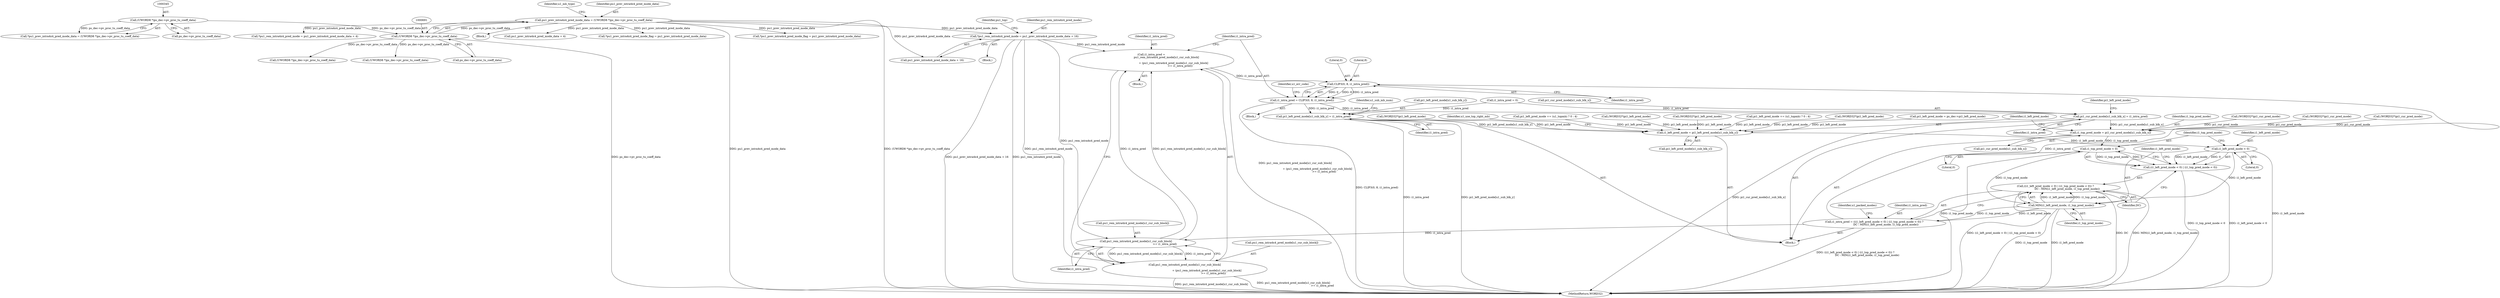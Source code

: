 digraph "0_Android_a583270e1c96d307469c83dc42bd3c5f1b9ef63f@pointer" {
"1001045" [label="(Call,*pu1_rem_intra4x4_pred_mode = pu1_prev_intra4x4_pred_mode_data + 16)"];
"1000688" [label="(Call,pu1_prev_intra4x4_pred_mode_data = (UWORD8 *)ps_dec->pv_proc_tu_coeff_data)"];
"1000690" [label="(Call,(UWORD8 *)ps_dec->pv_proc_tu_coeff_data)"];
"1000344" [label="(Call,(UWORD8 *)ps_dec->pv_proc_tu_coeff_data)"];
"1001568" [label="(Call,i1_intra_pred =\n                                    pu1_rem_intra4x4_pred_mode[u1_cur_sub_block]\n\n                                                     + (pu1_rem_intra4x4_pred_mode[u1_cur_sub_block]\n                                                                     >= i1_intra_pred))"];
"1001581" [label="(Call,CLIP3(0, 8, i1_intra_pred))"];
"1001579" [label="(Call,i1_intra_pred = CLIP3(0, 8, i1_intra_pred))"];
"1001801" [label="(Call,pi1_cur_pred_mode[u1_sub_blk_x] = i1_intra_pred)"];
"1001416" [label="(Call,i1_top_pred_mode = pi1_cur_pred_mode[u1_sub_blk_x])"];
"1001507" [label="(Call,i1_top_pred_mode < 0)"];
"1001503" [label="(Call,(i1_left_pred_mode < 0) | (i1_top_pred_mode < 0))"];
"1001511" [label="(Call,MIN(i1_left_pred_mode, i1_top_pred_mode))"];
"1001500" [label="(Call,i1_intra_pred = ((i1_left_pred_mode < 0) | (i1_top_pred_mode < 0)) ?\n                            DC : MIN(i1_left_pred_mode, i1_top_pred_mode))"];
"1001574" [label="(Call,pu1_rem_intra4x4_pred_mode[u1_cur_sub_block]\n                                                                     >= i1_intra_pred)"];
"1001570" [label="(Call,pu1_rem_intra4x4_pred_mode[u1_cur_sub_block]\n\n                                                     + (pu1_rem_intra4x4_pred_mode[u1_cur_sub_block]\n                                                                     >= i1_intra_pred))"];
"1001502" [label="(Call,((i1_left_pred_mode < 0) | (i1_top_pred_mode < 0)) ?\n                            DC : MIN(i1_left_pred_mode, i1_top_pred_mode))"];
"1001806" [label="(Call,pi1_left_pred_mode[u1_sub_blk_y] = i1_intra_pred)"];
"1001421" [label="(Call,i1_left_pred_mode = pi1_left_pred_mode[u1_sub_blk_y])"];
"1001504" [label="(Call,i1_left_pred_mode < 0)"];
"1001041" [label="(Call,*pu1_prev_intra4x4_pred_mode_flag = pu1_prev_intra4x4_pred_mode_data)"];
"1001512" [label="(Identifier,i1_left_pred_mode)"];
"1001567" [label="(Block,)"];
"1000713" [label="(Call,(UWORD8 *)ps_dec->pv_proc_tu_coeff_data)"];
"1001511" [label="(Call,MIN(i1_left_pred_mode, i1_top_pred_mode))"];
"1001047" [label="(Call,pu1_prev_intra4x4_pred_mode_data + 16)"];
"1003254" [label="(MethodReturn,WORD32)"];
"1001810" [label="(Identifier,i1_intra_pred)"];
"1001045" [label="(Call,*pu1_rem_intra4x4_pred_mode = pu1_prev_intra4x4_pred_mode_data + 16)"];
"1001580" [label="(Identifier,i1_intra_pred)"];
"1001148" [label="(Call,(WORD32*)pi1_left_pred_mode)"];
"1001113" [label="(Call,(WORD32*)pi1_cur_pred_mode)"];
"1001508" [label="(Identifier,i1_top_pred_mode)"];
"1001358" [label="(Call,pi1_left_pred_mode += (u1_topmb) ? 0 : 4)"];
"1000698" [label="(Identifier,u1_mb_type)"];
"1001017" [label="(Block,)"];
"1000738" [label="(Call,(UWORD8 *)ps_dec->pv_proc_tu_coeff_data)"];
"1001849" [label="(Call,*pu1_rem_intra4x4_pred_mode = pu1_prev_intra4x4_pred_mode_data + 4)"];
"1001504" [label="(Call,i1_left_pred_mode < 0)"];
"1001510" [label="(Identifier,DC)"];
"1000689" [label="(Identifier,pu1_prev_intra4x4_pred_mode_data)"];
"1001137" [label="(Call,(WORD32*)pi1_left_pred_mode)"];
"1001416" [label="(Call,i1_top_pred_mode = pi1_cur_pred_mode[u1_sub_blk_x])"];
"1001571" [label="(Call,pu1_rem_intra4x4_pred_mode[u1_cur_sub_block])"];
"1001117" [label="(Call,pi1_left_pred_mode = ps_dec->pi1_left_pred_mode)"];
"1000342" [label="(Call,*pu1_prev_intra4x4_pred_mode_data = (UWORD8 *)ps_dec->pv_proc_tu_coeff_data)"];
"1001514" [label="(Block,)"];
"1001375" [label="(Call,(WORD32*)pi1_left_pred_mode)"];
"1000346" [label="(Call,ps_dec->pv_proc_tu_coeff_data)"];
"1001579" [label="(Call,i1_intra_pred = CLIP3(0, 8, i1_intra_pred))"];
"1001578" [label="(Identifier,i1_intra_pred)"];
"1001802" [label="(Call,pi1_cur_pred_mode[u1_sub_blk_x])"];
"1001054" [label="(Identifier,pu1_top)"];
"1001505" [label="(Identifier,i1_left_pred_mode)"];
"1001507" [label="(Call,i1_top_pred_mode < 0)"];
"1001427" [label="(Identifier,u1_use_top_right_mb)"];
"1001581" [label="(Call,CLIP3(0, 8, i1_intra_pred))"];
"1001421" [label="(Call,i1_left_pred_mode = pi1_left_pred_mode[u1_sub_blk_y])"];
"1001350" [label="(Call,pi1_left_pred_mode += (u1_topmb) ? 0 : 4)"];
"1001582" [label="(Literal,0)"];
"1000687" [label="(Block,)"];
"1001599" [label="(Call,i1_intra_pred = 0)"];
"1001570" [label="(Call,pu1_rem_intra4x4_pred_mode[u1_cur_sub_block]\n\n                                                     + (pu1_rem_intra4x4_pred_mode[u1_cur_sub_block]\n                                                                     >= i1_intra_pred))"];
"1001509" [label="(Literal,0)"];
"1001422" [label="(Identifier,i1_left_pred_mode)"];
"1001574" [label="(Call,pu1_rem_intra4x4_pred_mode[u1_cur_sub_block]\n                                                                     >= i1_intra_pred)"];
"1001093" [label="(Call,(WORD32*)pi1_cur_pred_mode)"];
"1001423" [label="(Call,pi1_left_pred_mode[u1_sub_blk_y])"];
"1001385" [label="(Call,(WORD32*)pi1_left_pred_mode)"];
"1001501" [label="(Identifier,i1_intra_pred)"];
"1001403" [label="(Identifier,u1_sub_mb_num)"];
"1001417" [label="(Identifier,i1_top_pred_mode)"];
"1001851" [label="(Call,pu1_prev_intra4x4_pred_mode_data + 4)"];
"1001418" [label="(Call,pi1_cur_pred_mode[u1_sub_blk_x])"];
"1001517" [label="(Identifier,u1_packed_modes)"];
"1001583" [label="(Literal,8)"];
"1001513" [label="(Identifier,i1_top_pred_mode)"];
"1000690" [label="(Call,(UWORD8 *)ps_dec->pv_proc_tu_coeff_data)"];
"1001502" [label="(Call,((i1_left_pred_mode < 0) | (i1_top_pred_mode < 0)) ?\n                            DC : MIN(i1_left_pred_mode, i1_top_pred_mode))"];
"1001500" [label="(Call,i1_intra_pred = ((i1_left_pred_mode < 0) | (i1_top_pred_mode < 0)) ?\n                            DC : MIN(i1_left_pred_mode, i1_top_pred_mode))"];
"1001807" [label="(Call,pi1_left_pred_mode[u1_sub_blk_y])"];
"1001575" [label="(Call,pu1_rem_intra4x4_pred_mode[u1_cur_sub_block])"];
"1001046" [label="(Identifier,pu1_rem_intra4x4_pred_mode)"];
"1001805" [label="(Identifier,i1_intra_pred)"];
"1000692" [label="(Call,ps_dec->pv_proc_tu_coeff_data)"];
"1001569" [label="(Identifier,i1_intra_pred)"];
"1001588" [label="(Identifier,u1_err_code)"];
"1001801" [label="(Call,pi1_cur_pred_mode[u1_sub_blk_x] = i1_intra_pred)"];
"1001404" [label="(Block,)"];
"1001806" [label="(Call,pi1_left_pred_mode[u1_sub_blk_y] = i1_intra_pred)"];
"1001584" [label="(Identifier,i1_intra_pred)"];
"1001808" [label="(Identifier,pi1_left_pred_mode)"];
"1001845" [label="(Call,*pu1_prev_intra4x4_pred_mode_flag = pu1_prev_intra4x4_pred_mode_data)"];
"1001568" [label="(Call,i1_intra_pred =\n                                    pu1_rem_intra4x4_pred_mode[u1_cur_sub_block]\n\n                                                     + (pu1_rem_intra4x4_pred_mode[u1_cur_sub_block]\n                                                                     >= i1_intra_pred))"];
"1001503" [label="(Call,(i1_left_pred_mode < 0) | (i1_top_pred_mode < 0))"];
"1001103" [label="(Call,(WORD32*)pi1_cur_pred_mode)"];
"1000688" [label="(Call,pu1_prev_intra4x4_pred_mode_data = (UWORD8 *)ps_dec->pv_proc_tu_coeff_data)"];
"1001506" [label="(Literal,0)"];
"1000344" [label="(Call,(UWORD8 *)ps_dec->pv_proc_tu_coeff_data)"];
"1001045" -> "1001017"  [label="AST: "];
"1001045" -> "1001047"  [label="CFG: "];
"1001046" -> "1001045"  [label="AST: "];
"1001047" -> "1001045"  [label="AST: "];
"1001054" -> "1001045"  [label="CFG: "];
"1001045" -> "1003254"  [label="DDG: pu1_prev_intra4x4_pred_mode_data + 16"];
"1001045" -> "1003254"  [label="DDG: pu1_rem_intra4x4_pred_mode"];
"1000688" -> "1001045"  [label="DDG: pu1_prev_intra4x4_pred_mode_data"];
"1001045" -> "1001568"  [label="DDG: pu1_rem_intra4x4_pred_mode"];
"1001045" -> "1001570"  [label="DDG: pu1_rem_intra4x4_pred_mode"];
"1001045" -> "1001574"  [label="DDG: pu1_rem_intra4x4_pred_mode"];
"1000688" -> "1000687"  [label="AST: "];
"1000688" -> "1000690"  [label="CFG: "];
"1000689" -> "1000688"  [label="AST: "];
"1000690" -> "1000688"  [label="AST: "];
"1000698" -> "1000688"  [label="CFG: "];
"1000688" -> "1003254"  [label="DDG: pu1_prev_intra4x4_pred_mode_data"];
"1000688" -> "1003254"  [label="DDG: (UWORD8 *)ps_dec->pv_proc_tu_coeff_data"];
"1000690" -> "1000688"  [label="DDG: ps_dec->pv_proc_tu_coeff_data"];
"1000688" -> "1001041"  [label="DDG: pu1_prev_intra4x4_pred_mode_data"];
"1000688" -> "1001047"  [label="DDG: pu1_prev_intra4x4_pred_mode_data"];
"1000688" -> "1001845"  [label="DDG: pu1_prev_intra4x4_pred_mode_data"];
"1000688" -> "1001849"  [label="DDG: pu1_prev_intra4x4_pred_mode_data"];
"1000688" -> "1001851"  [label="DDG: pu1_prev_intra4x4_pred_mode_data"];
"1000690" -> "1000692"  [label="CFG: "];
"1000691" -> "1000690"  [label="AST: "];
"1000692" -> "1000690"  [label="AST: "];
"1000690" -> "1003254"  [label="DDG: ps_dec->pv_proc_tu_coeff_data"];
"1000344" -> "1000690"  [label="DDG: ps_dec->pv_proc_tu_coeff_data"];
"1000690" -> "1000713"  [label="DDG: ps_dec->pv_proc_tu_coeff_data"];
"1000690" -> "1000738"  [label="DDG: ps_dec->pv_proc_tu_coeff_data"];
"1000344" -> "1000342"  [label="AST: "];
"1000344" -> "1000346"  [label="CFG: "];
"1000345" -> "1000344"  [label="AST: "];
"1000346" -> "1000344"  [label="AST: "];
"1000342" -> "1000344"  [label="CFG: "];
"1000344" -> "1000342"  [label="DDG: ps_dec->pv_proc_tu_coeff_data"];
"1001568" -> "1001567"  [label="AST: "];
"1001568" -> "1001570"  [label="CFG: "];
"1001569" -> "1001568"  [label="AST: "];
"1001570" -> "1001568"  [label="AST: "];
"1001580" -> "1001568"  [label="CFG: "];
"1001568" -> "1003254"  [label="DDG: pu1_rem_intra4x4_pred_mode[u1_cur_sub_block]\n\n                                                     + (pu1_rem_intra4x4_pred_mode[u1_cur_sub_block]\n                                                                     >= i1_intra_pred)"];
"1001574" -> "1001568"  [label="DDG: pu1_rem_intra4x4_pred_mode[u1_cur_sub_block]"];
"1001574" -> "1001568"  [label="DDG: i1_intra_pred"];
"1001568" -> "1001581"  [label="DDG: i1_intra_pred"];
"1001581" -> "1001579"  [label="AST: "];
"1001581" -> "1001584"  [label="CFG: "];
"1001582" -> "1001581"  [label="AST: "];
"1001583" -> "1001581"  [label="AST: "];
"1001584" -> "1001581"  [label="AST: "];
"1001579" -> "1001581"  [label="CFG: "];
"1001581" -> "1001579"  [label="DDG: 0"];
"1001581" -> "1001579"  [label="DDG: 8"];
"1001581" -> "1001579"  [label="DDG: i1_intra_pred"];
"1001500" -> "1001581"  [label="DDG: i1_intra_pred"];
"1001579" -> "1001514"  [label="AST: "];
"1001580" -> "1001579"  [label="AST: "];
"1001588" -> "1001579"  [label="CFG: "];
"1001579" -> "1003254"  [label="DDG: CLIP3(0, 8, i1_intra_pred)"];
"1001579" -> "1001801"  [label="DDG: i1_intra_pred"];
"1001579" -> "1001806"  [label="DDG: i1_intra_pred"];
"1001801" -> "1001404"  [label="AST: "];
"1001801" -> "1001805"  [label="CFG: "];
"1001802" -> "1001801"  [label="AST: "];
"1001805" -> "1001801"  [label="AST: "];
"1001808" -> "1001801"  [label="CFG: "];
"1001801" -> "1003254"  [label="DDG: pi1_cur_pred_mode[u1_sub_blk_x]"];
"1001801" -> "1001416"  [label="DDG: pi1_cur_pred_mode[u1_sub_blk_x]"];
"1001599" -> "1001801"  [label="DDG: i1_intra_pred"];
"1001416" -> "1001404"  [label="AST: "];
"1001416" -> "1001418"  [label="CFG: "];
"1001417" -> "1001416"  [label="AST: "];
"1001418" -> "1001416"  [label="AST: "];
"1001422" -> "1001416"  [label="CFG: "];
"1001103" -> "1001416"  [label="DDG: pi1_cur_pred_mode"];
"1001113" -> "1001416"  [label="DDG: pi1_cur_pred_mode"];
"1001093" -> "1001416"  [label="DDG: pi1_cur_pred_mode"];
"1001416" -> "1001507"  [label="DDG: i1_top_pred_mode"];
"1001507" -> "1001503"  [label="AST: "];
"1001507" -> "1001509"  [label="CFG: "];
"1001508" -> "1001507"  [label="AST: "];
"1001509" -> "1001507"  [label="AST: "];
"1001503" -> "1001507"  [label="CFG: "];
"1001507" -> "1003254"  [label="DDG: i1_top_pred_mode"];
"1001507" -> "1001503"  [label="DDG: i1_top_pred_mode"];
"1001507" -> "1001503"  [label="DDG: 0"];
"1001507" -> "1001511"  [label="DDG: i1_top_pred_mode"];
"1001503" -> "1001502"  [label="AST: "];
"1001504" -> "1001503"  [label="AST: "];
"1001510" -> "1001503"  [label="CFG: "];
"1001512" -> "1001503"  [label="CFG: "];
"1001503" -> "1003254"  [label="DDG: i1_left_pred_mode < 0"];
"1001503" -> "1003254"  [label="DDG: i1_top_pred_mode < 0"];
"1001504" -> "1001503"  [label="DDG: i1_left_pred_mode"];
"1001504" -> "1001503"  [label="DDG: 0"];
"1001511" -> "1001502"  [label="AST: "];
"1001511" -> "1001513"  [label="CFG: "];
"1001512" -> "1001511"  [label="AST: "];
"1001513" -> "1001511"  [label="AST: "];
"1001502" -> "1001511"  [label="CFG: "];
"1001511" -> "1003254"  [label="DDG: i1_top_pred_mode"];
"1001511" -> "1003254"  [label="DDG: i1_left_pred_mode"];
"1001511" -> "1001500"  [label="DDG: i1_left_pred_mode"];
"1001511" -> "1001500"  [label="DDG: i1_top_pred_mode"];
"1001511" -> "1001502"  [label="DDG: i1_left_pred_mode"];
"1001511" -> "1001502"  [label="DDG: i1_top_pred_mode"];
"1001504" -> "1001511"  [label="DDG: i1_left_pred_mode"];
"1001500" -> "1001404"  [label="AST: "];
"1001500" -> "1001502"  [label="CFG: "];
"1001501" -> "1001500"  [label="AST: "];
"1001502" -> "1001500"  [label="AST: "];
"1001517" -> "1001500"  [label="CFG: "];
"1001500" -> "1003254"  [label="DDG: ((i1_left_pred_mode < 0) | (i1_top_pred_mode < 0)) ?\n                            DC : MIN(i1_left_pred_mode, i1_top_pred_mode)"];
"1001500" -> "1001574"  [label="DDG: i1_intra_pred"];
"1001574" -> "1001570"  [label="AST: "];
"1001574" -> "1001578"  [label="CFG: "];
"1001575" -> "1001574"  [label="AST: "];
"1001578" -> "1001574"  [label="AST: "];
"1001570" -> "1001574"  [label="CFG: "];
"1001574" -> "1001570"  [label="DDG: pu1_rem_intra4x4_pred_mode[u1_cur_sub_block]"];
"1001574" -> "1001570"  [label="DDG: i1_intra_pred"];
"1001571" -> "1001570"  [label="AST: "];
"1001570" -> "1003254"  [label="DDG: pu1_rem_intra4x4_pred_mode[u1_cur_sub_block]\n                                                                     >= i1_intra_pred"];
"1001570" -> "1003254"  [label="DDG: pu1_rem_intra4x4_pred_mode[u1_cur_sub_block]"];
"1001502" -> "1001510"  [label="CFG: "];
"1001510" -> "1001502"  [label="AST: "];
"1001502" -> "1003254"  [label="DDG: DC"];
"1001502" -> "1003254"  [label="DDG: MIN(i1_left_pred_mode, i1_top_pred_mode)"];
"1001502" -> "1003254"  [label="DDG: (i1_left_pred_mode < 0) | (i1_top_pred_mode < 0)"];
"1001806" -> "1001404"  [label="AST: "];
"1001806" -> "1001810"  [label="CFG: "];
"1001807" -> "1001806"  [label="AST: "];
"1001810" -> "1001806"  [label="AST: "];
"1001403" -> "1001806"  [label="CFG: "];
"1001806" -> "1003254"  [label="DDG: i1_intra_pred"];
"1001806" -> "1003254"  [label="DDG: pi1_left_pred_mode[u1_sub_blk_y]"];
"1001806" -> "1001421"  [label="DDG: pi1_left_pred_mode[u1_sub_blk_y]"];
"1001599" -> "1001806"  [label="DDG: i1_intra_pred"];
"1001421" -> "1001404"  [label="AST: "];
"1001421" -> "1001423"  [label="CFG: "];
"1001422" -> "1001421"  [label="AST: "];
"1001423" -> "1001421"  [label="AST: "];
"1001427" -> "1001421"  [label="CFG: "];
"1001358" -> "1001421"  [label="DDG: pi1_left_pred_mode"];
"1001137" -> "1001421"  [label="DDG: pi1_left_pred_mode"];
"1001148" -> "1001421"  [label="DDG: pi1_left_pred_mode"];
"1001350" -> "1001421"  [label="DDG: pi1_left_pred_mode"];
"1001117" -> "1001421"  [label="DDG: pi1_left_pred_mode"];
"1001385" -> "1001421"  [label="DDG: pi1_left_pred_mode"];
"1001375" -> "1001421"  [label="DDG: pi1_left_pred_mode"];
"1001421" -> "1001504"  [label="DDG: i1_left_pred_mode"];
"1001504" -> "1001506"  [label="CFG: "];
"1001505" -> "1001504"  [label="AST: "];
"1001506" -> "1001504"  [label="AST: "];
"1001508" -> "1001504"  [label="CFG: "];
"1001504" -> "1003254"  [label="DDG: i1_left_pred_mode"];
}
